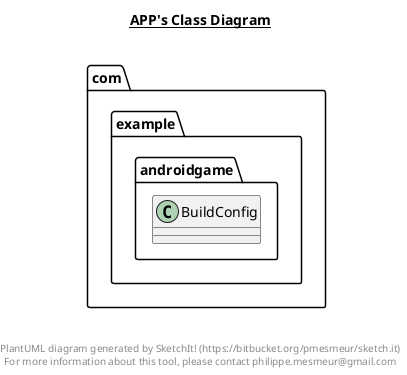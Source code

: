 @startuml

title __APP's Class Diagram__\n

  namespace com.example.androidgame {
    class com.example.androidgame.BuildConfig {
    }
  }
  



right footer


PlantUML diagram generated by SketchIt! (https://bitbucket.org/pmesmeur/sketch.it)
For more information about this tool, please contact philippe.mesmeur@gmail.com
endfooter

@enduml
